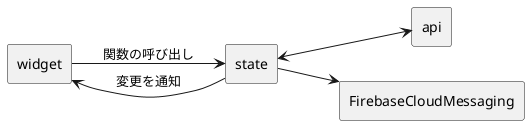 @startuml archimate
left to right direction

rectangle widget
rectangle state
rectangle api
rectangle FirebaseCloudMessaging

widget --> state : 関数の呼び出し
state --> widget : 変更を通知
state <--> api
state --> FirebaseCloudMessaging

@enduml